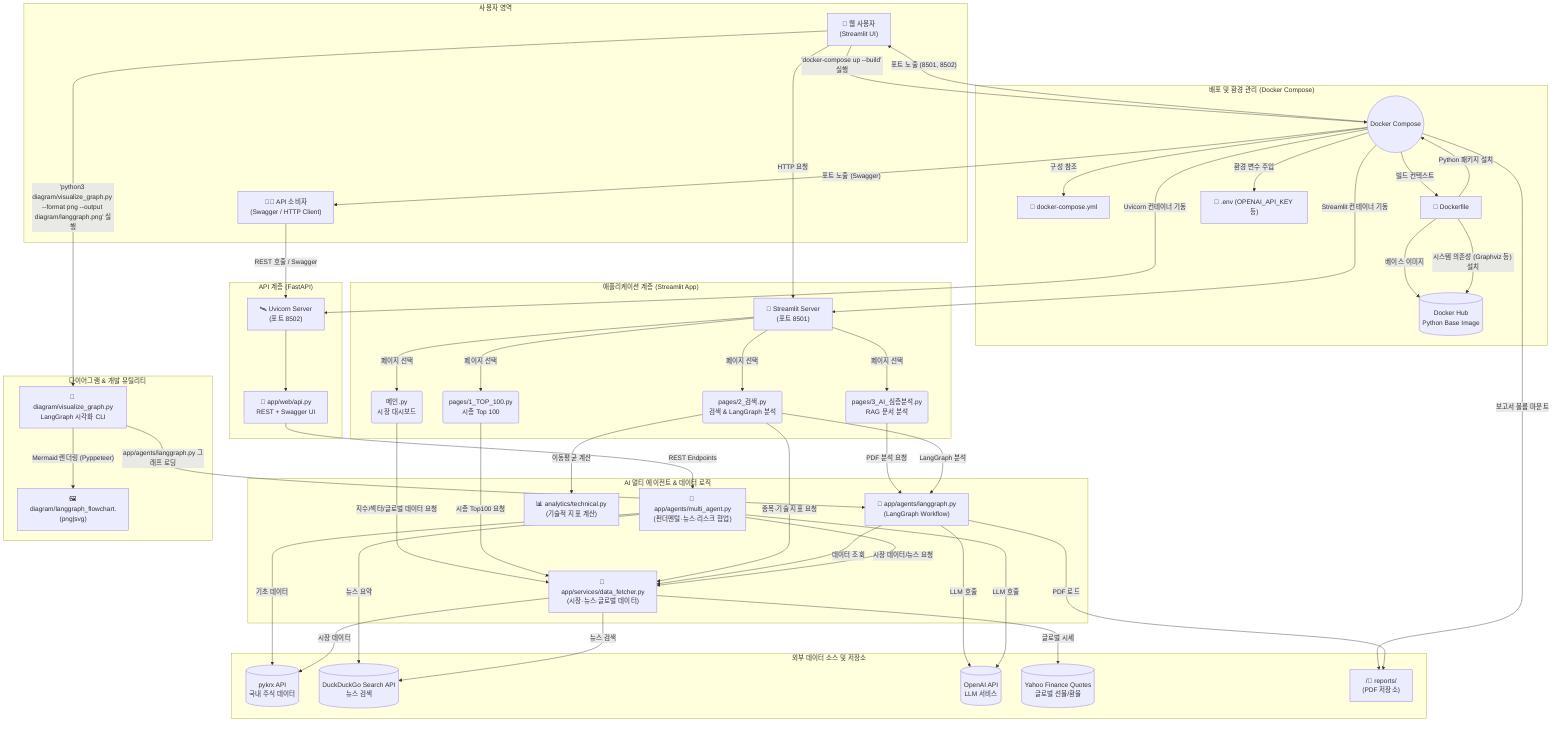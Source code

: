 graph TD
    %% 사용자 영역
    subgraph "사용자 영역"
        A["👤 웹 사용자<br/>(Streamlit UI)"]
        A2["🧑‍💻 API 소비자<br/>(Swagger / HTTP Client)"]
    end

    %% 배포 및 환경 관리
    subgraph "배포 및 환경 관리 (Docker Compose)"
        C(("Docker Compose"))
        D["📜 docker-compose.yml"]
        E["📜 Dockerfile"]
        F["📝 .env (OPENAI_API_KEY 등)"]
        B[("Docker Hub<br/>Python Base Image")]
    end

    %% Streamlit 애플리케이션 계층
    subgraph "애플리케이션 계층 (Streamlit App)"
        G["🚀 Streamlit Server<br/>(포트 8501)"]
        G1("메인.py<br/>시장 대시보드")
        G2("pages/1_TOP_100.py<br/>시총 Top 100")
        G3("pages/2_검색.py<br/>검색 & LangGraph 분석")
        G4("pages/3_AI_심층분석.py<br/>RAG 문서 분석")
    end

    %% FastAPI 계층
    subgraph "API 계층 (FastAPI)"
        P["🛰️ Uvicorn Server<br/>(포트 8502)"]
        Q["📜 app/web/api.py<br/>REST + Swagger UI"]
    end

    %% AI / 데이터 로직
    subgraph "AI 멀티 에이전트 & 데이터 로직"
        H["🤖 app/agents/langgraph.py<br/>(LangGraph Workflow)"]
        H2["🤝 app/agents/multi_agent.py<br/>(펀더멘털·뉴스·리스크 협업)"]
        I["📜 app/services/data_fetcher.py<br/>(시장·뉴스·글로벌 데이터)"]
        R["📊 analytics/technical.py<br/>(기술적 지표 계산)"]
    end

    %% 외부 데이터 소스 & 저장소
    subgraph "외부 데이터 소스 및 저장소"
        J[("pykrx API<br/>국내 주식 데이터")]
        K[("DuckDuckGo Search API<br/>뉴스 검색")]
        L[("OpenAI API<br/>LLM 서비스")]
        Y[("Yahoo Finance Quotes<br/>글로벌 선물/환율")]
        M["/📂 reports/<br/>(PDF 저장소)"]
    end

    %% 다이어그램 및 개발 유틸리티
    subgraph "다이어그램 & 개발 유틸리티"
        N["📜 diagram/visualize_graph.py<br/>LangGraph 시각화 CLI"]
        O["🖼️ diagram/langgraph_flowchart.(png|svg)"]
    end

    %% 사용자 → 애플리케이션 흐름
    A -- "HTTP 요청" --> G
    A2 -- "REST 호출 / Swagger" --> P
    P --> Q

    %% Docker Compose 빌드/실행
    A -- "'docker-compose up --build' 실행" --> C
    C -- "구성 참조" --> D
    C -- "빌드 컨텍스트" --> E
    E -- "베이스 이미지" --> B
    E -- "시스템 의존성 (Graphviz 등) 설치" --> B
    E -- "Python 패키지 설치" --> C
    C -- "환경 변수 주입" --> F
    C -- "보고서 볼륨 마운트" --> M
    C -- "Streamlit 컨테이너 기동" --> G
    C -- "Uvicorn 컨테이너 기동" --> P
    C -- "포트 노출 (8501, 8502)" --> A
    C -- "포트 노출 (Swagger)" --> A2

    %% Streamlit 페이지 호출
    G -- "페이지 선택" --> G1
    G -- "페이지 선택" --> G2
    G -- "페이지 선택" --> G3
    G -- "페이지 선택" --> G4

    %% 데이터 로직 연결
    G1 -- "지수/섹터/글로벌 데이터 요청" --> I
    G2 -- "시총 Top100 요청" --> I
    G3 -- "종목·기술 지표 요청" --> I
    G3 -- "이동평균 계산" --> R
    G4 -- "PDF 분석 요청" --> H

    %% LangGraph 에이전트 흐름
    G3 -- "LangGraph 분석" --> H
    H -- "데이터 조회" --> I
    H -- "PDF 로드" --> M
    H -- "LLM 호출" --> L

    %% 멀티 에이전트 API 흐름
    Q -- "REST Endpoints" --> H2
    H2 -- "시장 데이터/뉴스 요청" --> I
    H2 -- "LLM 호출" --> L
    H2 -- "뉴스 요약" --> K
    H2 -- "기초 데이터" --> J

    %% 외부 데이터 호출
    I -- "시장 데이터" --> J
    I -- "뉴스 검색" --> K
    I -- "글로벌 시세" --> Y

    %% 다이어그램 CLI 흐름
    A -- "'python3 diagram/visualize_graph.py --format png --output diagram/langgraph.png' 실행" --> N
    N -- "app/agents/langgraph.py 그래프 로딩" --> H
    N -- "Mermaid 렌더링 (Pyppeteer)" --> O